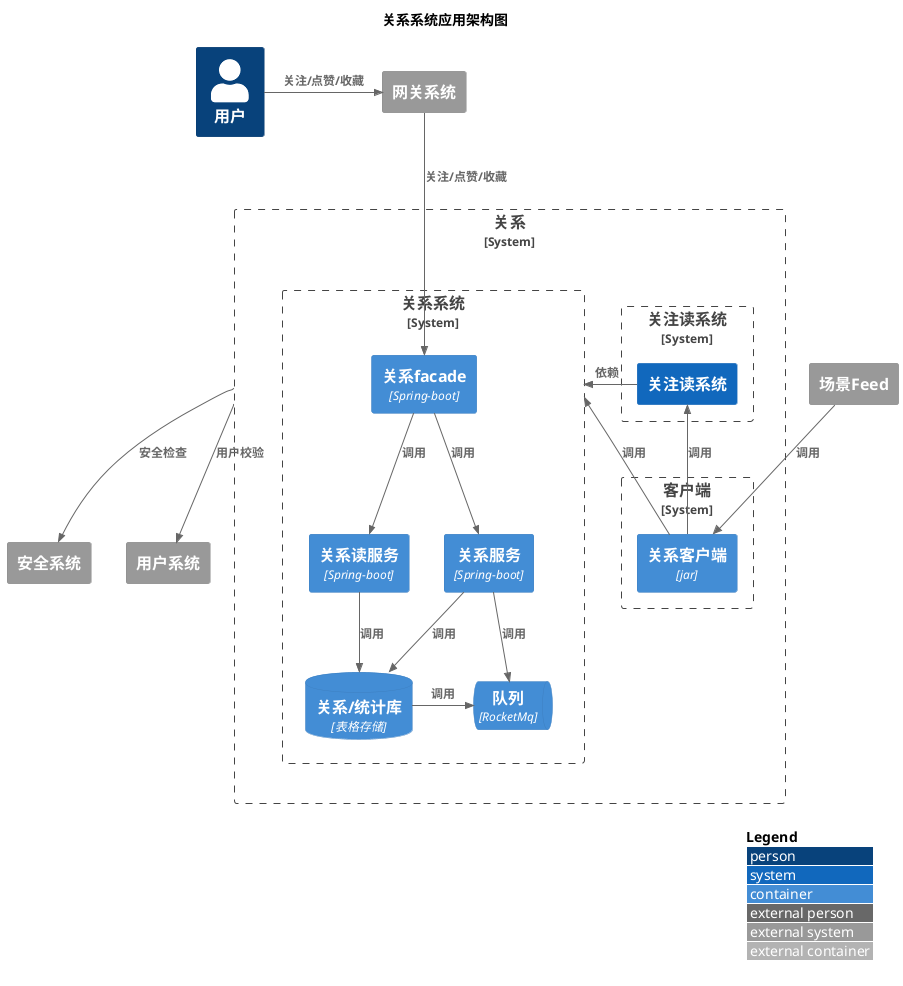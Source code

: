 @startuml
!include <C4/C4_Container>
LAYOUT_WITH_LEGEND()

title 关系系统应用架构图

Person(user, "用户")

System_Boundary(relationProduction, "关系"){
    System_Boundary(relationBoundary, "关系系统") {
          Container(relationFacade, "关系facade","Spring-boot")
          Container(relationReadService, "关系读服务","Spring-boot")
          Container(relationWriteService, "关系服务","Spring-boot")
          ContainerDb(relationDatabase, "关系/统计库", "表格存储")
          ContainerQueue(relationQueue, "队列", "RocketMq")
          Rel(relationFacade, relationReadService, "调用")
          Rel(relationFacade, relationWriteService, "调用")
          Rel(relationReadService, relationDatabase, "调用")
          Rel(relationWriteService, relationDatabase, "调用")
          Rel_R(relationDatabase, relationQueue, "调用")
          Rel(relationWriteService, relationQueue, "调用")

    }
    System_Boundary(followBoundary, "关注读系统") {
           System(follow, "关注读系统")
    }
    System_Boundary(relationClientBoundary, "客户端") {
          Container(relationClient, "关系客户端","jar")
    }

}
System_Ext(gateway,"网关系统")
System_Ext(feed, "场景Feed")
System_Ext(security,"安全系统")
System_Ext(userSystem,"用户系统")


Rel_R(user, gateway, "关注/点赞/收藏")
Rel(gateway, relationFacade, "关注/点赞/收藏")



Rel_R(follow,relationBoundary, "依赖")
Rel_U(relationClient,relationBoundary, "调用")
Rel_U(relationClient,follow, "调用")
Rel(feed,relationClient, "调用")

Rel(relationProduction, security, "安全检查")
Rel(relationProduction, userSystem, "用户校验")

@enduml